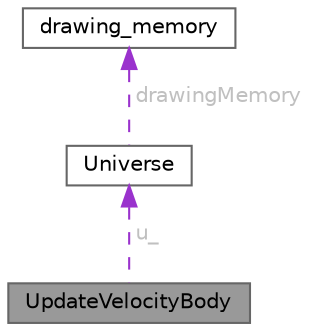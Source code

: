 digraph "UpdateVelocityBody"
{
 // LATEX_PDF_SIZE
  bgcolor="transparent";
  edge [fontname=Helvetica,fontsize=10,labelfontname=Helvetica,labelfontsize=10];
  node [fontname=Helvetica,fontsize=10,shape=box,height=0.2,width=0.4];
  Node1 [id="Node000001",label="UpdateVelocityBody",height=0.2,width=0.4,color="gray40", fillcolor="grey60", style="filled", fontcolor="black",tooltip=" "];
  Node2 -> Node1 [id="edge3_Node000001_Node000002",dir="back",color="darkorchid3",style="dashed",tooltip=" ",label=" u_",fontcolor="grey" ];
  Node2 [id="Node000002",label="Universe",height=0.2,width=0.4,color="gray40", fillcolor="white", style="filled",URL="$class_universe.html",tooltip=" "];
  Node3 -> Node2 [id="edge4_Node000002_Node000003",dir="back",color="darkorchid3",style="dashed",tooltip=" ",label=" drawingMemory",fontcolor="grey" ];
  Node3 [id="Node000003",label="drawing_memory",height=0.2,width=0.4,color="gray40", fillcolor="white", style="filled",URL="$classdrawing__memory.html",tooltip="Class for getting access to drawing memory"];
}
